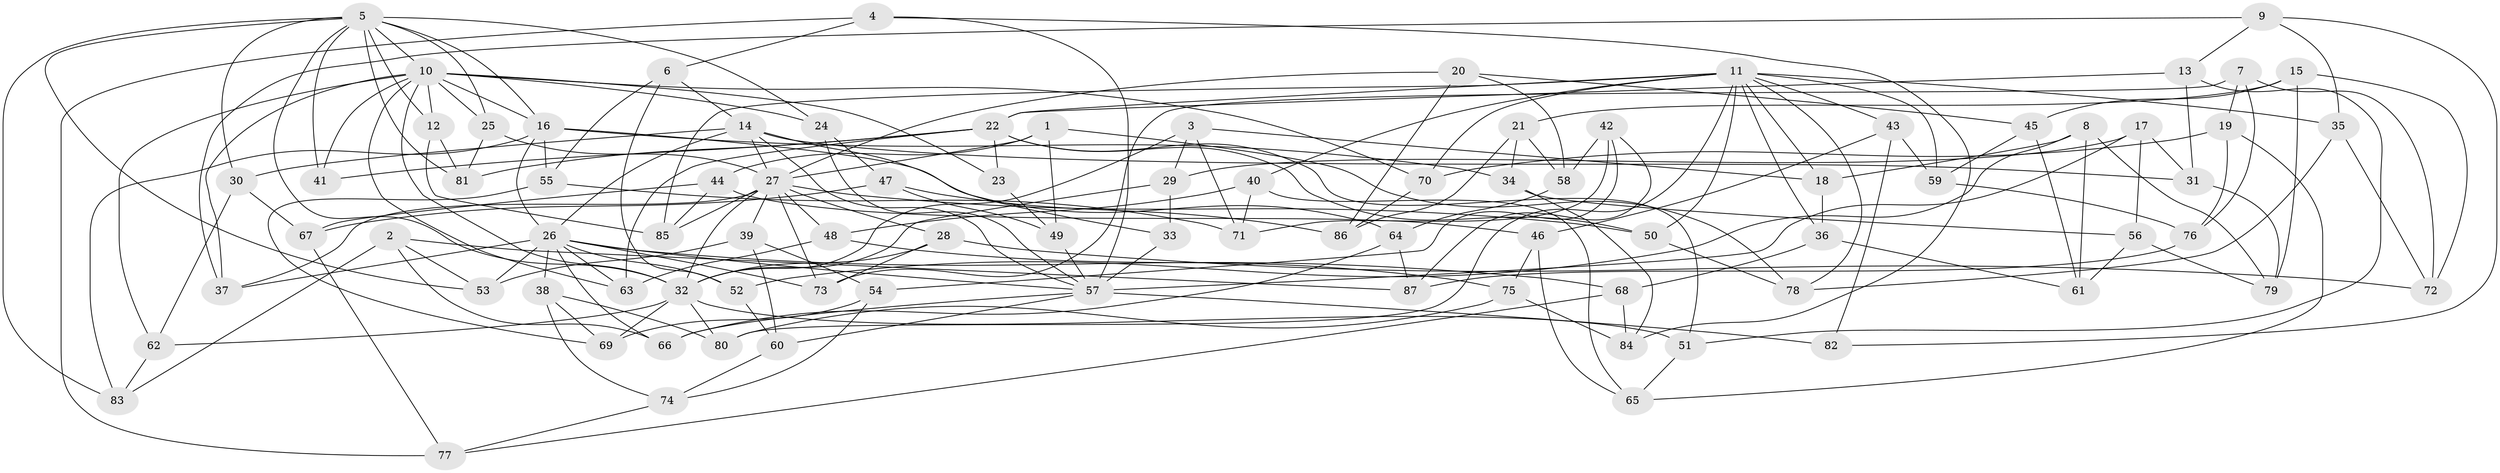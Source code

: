 // original degree distribution, {4: 1.0}
// Generated by graph-tools (version 1.1) at 2025/54/03/04/25 22:54:07]
// undirected, 87 vertices, 202 edges
graph export_dot {
  node [color=gray90,style=filled];
  1;
  2;
  3;
  4;
  5;
  6;
  7;
  8;
  9;
  10;
  11;
  12;
  13;
  14;
  15;
  16;
  17;
  18;
  19;
  20;
  21;
  22;
  23;
  24;
  25;
  26;
  27;
  28;
  29;
  30;
  31;
  32;
  33;
  34;
  35;
  36;
  37;
  38;
  39;
  40;
  41;
  42;
  43;
  44;
  45;
  46;
  47;
  48;
  49;
  50;
  51;
  52;
  53;
  54;
  55;
  56;
  57;
  58;
  59;
  60;
  61;
  62;
  63;
  64;
  65;
  66;
  67;
  68;
  69;
  70;
  71;
  72;
  73;
  74;
  75;
  76;
  77;
  78;
  79;
  80;
  81;
  82;
  83;
  84;
  85;
  86;
  87;
  1 -- 27 [weight=1.0];
  1 -- 44 [weight=1.0];
  1 -- 49 [weight=1.0];
  1 -- 78 [weight=1.0];
  2 -- 53 [weight=1.0];
  2 -- 66 [weight=1.0];
  2 -- 83 [weight=1.0];
  2 -- 87 [weight=1.0];
  3 -- 18 [weight=1.0];
  3 -- 29 [weight=1.0];
  3 -- 32 [weight=1.0];
  3 -- 71 [weight=1.0];
  4 -- 6 [weight=1.0];
  4 -- 57 [weight=1.0];
  4 -- 77 [weight=1.0];
  4 -- 84 [weight=1.0];
  5 -- 10 [weight=1.0];
  5 -- 12 [weight=1.0];
  5 -- 16 [weight=2.0];
  5 -- 24 [weight=1.0];
  5 -- 25 [weight=1.0];
  5 -- 30 [weight=1.0];
  5 -- 32 [weight=1.0];
  5 -- 41 [weight=1.0];
  5 -- 53 [weight=1.0];
  5 -- 81 [weight=1.0];
  5 -- 83 [weight=1.0];
  6 -- 14 [weight=1.0];
  6 -- 52 [weight=1.0];
  6 -- 55 [weight=1.0];
  7 -- 19 [weight=1.0];
  7 -- 72 [weight=1.0];
  7 -- 73 [weight=1.0];
  7 -- 76 [weight=1.0];
  8 -- 18 [weight=1.0];
  8 -- 52 [weight=1.0];
  8 -- 61 [weight=1.0];
  8 -- 79 [weight=1.0];
  9 -- 13 [weight=1.0];
  9 -- 35 [weight=1.0];
  9 -- 37 [weight=1.0];
  9 -- 82 [weight=1.0];
  10 -- 12 [weight=1.0];
  10 -- 16 [weight=1.0];
  10 -- 23 [weight=1.0];
  10 -- 24 [weight=1.0];
  10 -- 25 [weight=1.0];
  10 -- 32 [weight=1.0];
  10 -- 37 [weight=1.0];
  10 -- 41 [weight=1.0];
  10 -- 62 [weight=1.0];
  10 -- 63 [weight=1.0];
  10 -- 70 [weight=1.0];
  11 -- 18 [weight=1.0];
  11 -- 22 [weight=1.0];
  11 -- 35 [weight=1.0];
  11 -- 36 [weight=1.0];
  11 -- 40 [weight=1.0];
  11 -- 43 [weight=1.0];
  11 -- 50 [weight=1.0];
  11 -- 59 [weight=1.0];
  11 -- 70 [weight=1.0];
  11 -- 78 [weight=1.0];
  11 -- 80 [weight=1.0];
  11 -- 85 [weight=1.0];
  12 -- 81 [weight=1.0];
  12 -- 85 [weight=1.0];
  13 -- 22 [weight=1.0];
  13 -- 31 [weight=1.0];
  13 -- 51 [weight=1.0];
  14 -- 26 [weight=2.0];
  14 -- 27 [weight=1.0];
  14 -- 30 [weight=1.0];
  14 -- 31 [weight=1.0];
  14 -- 33 [weight=1.0];
  14 -- 57 [weight=1.0];
  15 -- 21 [weight=1.0];
  15 -- 45 [weight=1.0];
  15 -- 72 [weight=1.0];
  15 -- 79 [weight=1.0];
  16 -- 26 [weight=1.0];
  16 -- 34 [weight=1.0];
  16 -- 55 [weight=1.0];
  16 -- 64 [weight=1.0];
  16 -- 83 [weight=1.0];
  17 -- 29 [weight=1.0];
  17 -- 31 [weight=1.0];
  17 -- 56 [weight=1.0];
  17 -- 57 [weight=1.0];
  18 -- 36 [weight=1.0];
  19 -- 65 [weight=1.0];
  19 -- 70 [weight=1.0];
  19 -- 76 [weight=1.0];
  20 -- 27 [weight=1.0];
  20 -- 45 [weight=1.0];
  20 -- 58 [weight=1.0];
  20 -- 86 [weight=1.0];
  21 -- 34 [weight=1.0];
  21 -- 58 [weight=1.0];
  21 -- 86 [weight=1.0];
  22 -- 23 [weight=2.0];
  22 -- 41 [weight=2.0];
  22 -- 50 [weight=1.0];
  22 -- 51 [weight=1.0];
  22 -- 63 [weight=1.0];
  22 -- 81 [weight=1.0];
  23 -- 49 [weight=1.0];
  24 -- 47 [weight=1.0];
  24 -- 57 [weight=1.0];
  25 -- 27 [weight=1.0];
  25 -- 81 [weight=1.0];
  26 -- 37 [weight=1.0];
  26 -- 38 [weight=1.0];
  26 -- 52 [weight=1.0];
  26 -- 53 [weight=1.0];
  26 -- 57 [weight=1.0];
  26 -- 63 [weight=1.0];
  26 -- 66 [weight=1.0];
  26 -- 68 [weight=1.0];
  26 -- 73 [weight=1.0];
  27 -- 28 [weight=1.0];
  27 -- 32 [weight=1.0];
  27 -- 37 [weight=1.0];
  27 -- 39 [weight=1.0];
  27 -- 48 [weight=1.0];
  27 -- 50 [weight=1.0];
  27 -- 73 [weight=1.0];
  27 -- 85 [weight=1.0];
  28 -- 32 [weight=1.0];
  28 -- 72 [weight=1.0];
  28 -- 73 [weight=1.0];
  29 -- 32 [weight=1.0];
  29 -- 33 [weight=1.0];
  30 -- 62 [weight=1.0];
  30 -- 67 [weight=1.0];
  31 -- 79 [weight=1.0];
  32 -- 51 [weight=1.0];
  32 -- 62 [weight=1.0];
  32 -- 69 [weight=1.0];
  32 -- 80 [weight=1.0];
  33 -- 57 [weight=2.0];
  34 -- 56 [weight=1.0];
  34 -- 84 [weight=1.0];
  35 -- 72 [weight=1.0];
  35 -- 78 [weight=1.0];
  36 -- 61 [weight=1.0];
  36 -- 68 [weight=1.0];
  38 -- 69 [weight=1.0];
  38 -- 74 [weight=1.0];
  38 -- 80 [weight=1.0];
  39 -- 53 [weight=1.0];
  39 -- 54 [weight=1.0];
  39 -- 60 [weight=1.0];
  40 -- 48 [weight=1.0];
  40 -- 65 [weight=1.0];
  40 -- 71 [weight=1.0];
  42 -- 54 [weight=1.0];
  42 -- 58 [weight=1.0];
  42 -- 71 [weight=1.0];
  42 -- 87 [weight=1.0];
  43 -- 46 [weight=1.0];
  43 -- 59 [weight=1.0];
  43 -- 82 [weight=1.0];
  44 -- 46 [weight=1.0];
  44 -- 67 [weight=1.0];
  44 -- 85 [weight=1.0];
  45 -- 59 [weight=1.0];
  45 -- 61 [weight=1.0];
  46 -- 65 [weight=1.0];
  46 -- 75 [weight=1.0];
  47 -- 49 [weight=1.0];
  47 -- 67 [weight=1.0];
  47 -- 86 [weight=1.0];
  48 -- 63 [weight=1.0];
  48 -- 75 [weight=1.0];
  49 -- 57 [weight=1.0];
  50 -- 78 [weight=1.0];
  51 -- 65 [weight=1.0];
  52 -- 60 [weight=1.0];
  54 -- 69 [weight=1.0];
  54 -- 74 [weight=1.0];
  55 -- 69 [weight=1.0];
  55 -- 71 [weight=1.0];
  56 -- 61 [weight=1.0];
  56 -- 79 [weight=1.0];
  57 -- 60 [weight=1.0];
  57 -- 66 [weight=1.0];
  57 -- 82 [weight=2.0];
  58 -- 64 [weight=1.0];
  59 -- 76 [weight=1.0];
  60 -- 74 [weight=1.0];
  62 -- 83 [weight=1.0];
  64 -- 66 [weight=1.0];
  64 -- 87 [weight=1.0];
  67 -- 77 [weight=1.0];
  68 -- 77 [weight=1.0];
  68 -- 84 [weight=1.0];
  70 -- 86 [weight=1.0];
  74 -- 77 [weight=1.0];
  75 -- 80 [weight=1.0];
  75 -- 84 [weight=1.0];
  76 -- 87 [weight=1.0];
}
